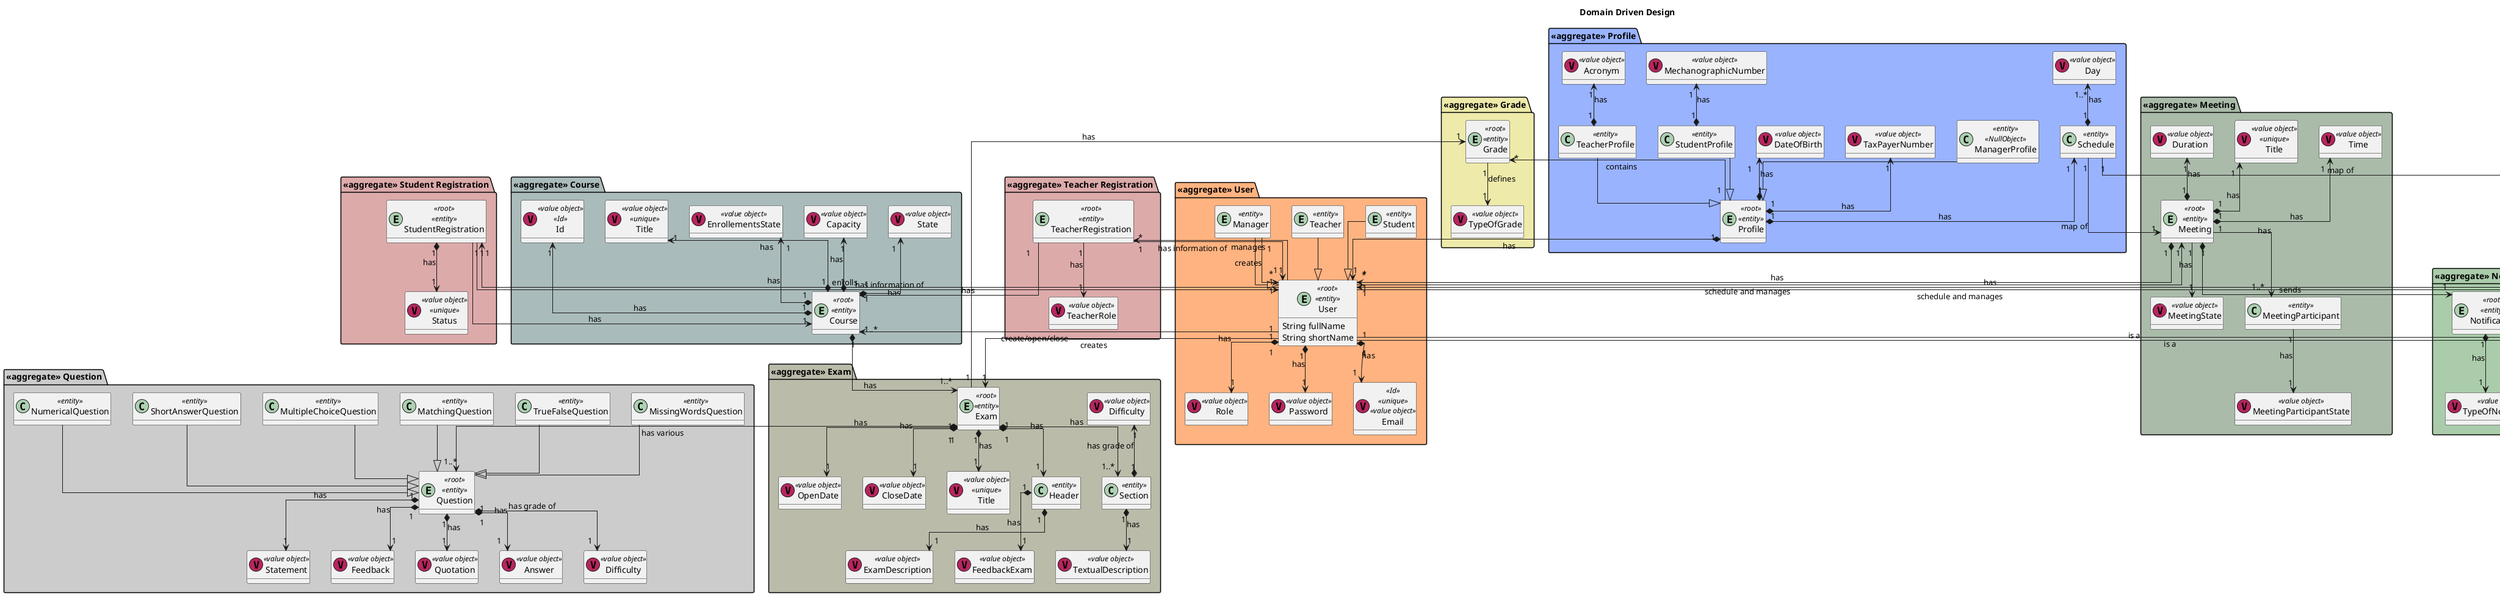 @startuml

hide methods

skinparam packageStyle rectangle
skinparam linetype ortho

top to bottom direction

title Domain Driven Design

package "<<aggregate>> User" <<Folder>> #ffb380 {

   entity User <<root>> <<entity>>{
        String fullName
        String shortName
    }

    class Role <<(V,#B8255F) value object>> {}
    class Password <<(V,#B8255F) value object>> {}
    class Email <<Id>> <<unique>> <<(V,#B8255F) value object>>  {}
    entity Student <<entity>>{}
    entity Teacher <<entity>>{}
    entity Manager <<entity>>{}

    User "1" *--> "1" Email : has
    User "1" *--> "1" Password : has
    User "1" *--> "1" Role : has
    Manager "1" --> "*" User : creates
    Manager --|> User
    Student --|> User
    Teacher --|> User
}

package "<<aggregate>> SharedBoard" <<Folder>> #aabbcc {
   entity SharedBoard <<root>> <<entity>>{}
   entity BoardConfig <<entity>>{}

    entity Owner <<entity>>{}
    entity Participant <<entity>>{}
    class "Title" as SharedBoardTitle <<(V,#B8255F) value object>> <<unique>> {}
    class Row <<entity>> {}
    class Column <<entity>> {}
    class Cell <<entity>> {}
    entity Post <<entity>>{}
    class PostDescription as "Description" <<(V,#B8255F) value object>> {}
    class Permission <<(V,#B8255F) value object>> {}
    class TypeOfPost <<(V,#B8255F) value object>> {}
    entity AuditLog <<entity>>{}
    class View <<entity>> {}
    class CellState <<(V,#B8255F) value object>> {}
    class Change <<(V,#B8255F) value object>> {}
    class SharedBoardState <<(V,#B8255F) value object>> {}
    class View {
           File file
    }

    User "1" --> "1" Owner : is a
    User "1" --> "1" Participant : is a
    Owner "1" --> "1" SharedBoardState : changes
    SharedBoard "1" *--> "1" Owner : has
    SharedBoard "1" *--> "1" Participant : has
    SharedBoard "1" *--> "1" BoardConfig : has
    BoardConfig "1" *--> "*" Row : has max
    BoardConfig "1" *--> "*" Column : has max
    SharedBoard "1" *--> "*" Cell : has
    Row "1" o--> "1" Cell : part of
    Column "1" o--> "1" Cell : part of
    Row "1" *--> "1" SharedBoardTitle : has
    Column "1" *--> "1" SharedBoardTitle : has
    SharedBoard "1" *--> "1" SharedBoardState : has
    SharedBoard "1" *--> "1" SharedBoardTitle : has
    Participant "1" *--> "*" Post : makes
    Owner "1" *--> "*" Post : makes
    Post "1" *--> "1" PostDescription : has
    Post "1" *--> "1" TypeOfPost : has
    Cell "1" *--> "1" Post : has
    Cell "1" *--> "1" CellState : has
    Participant "1" *--> "1" Permission : has
    Owner "1" *--> "1" Permission : has
    SharedBoard "1" *--> "1" AuditLog : has
    AuditLog "1" -l-> "1..*" Change : has
    SharedBoard "1" *--> "1" View : has
    Owner "1" -r-> "1" Post : changes
    Participant "1" --> "1" Post : changes

}

package "<<aggregate>> Profile" <<Folder>> #99b3ff {
   entity Profile <<root>> <<entity>>{}

    class TeacherProfile <<entity>> {}
    class StudentProfile <<entity>> {}
    class ManagerProfile <<entity>> <<NullObject>> {}
    class TaxPayerNumber <<(V,#B8255F) value object>> {}
    class DateOfBirth <<(V,#B8255F) value object>> {}
    class MechanographicNumber <<(V,#B8255F) value object>> {}
    class Acronym <<(V,#B8255F) value object>> {}
    class Schedule <<entity>> {}
    class "Day" as ProfileDay <<(V,#B8255F) value object>> {}

    TeacherProfile --|> Profile
    StudentProfile --|> Profile
    ManagerProfile --|> Profile
    TaxPayerNumber "1" <--* "1" Profile : has
    DateOfBirth "1" <--* "1" Profile : has
    MechanographicNumber "1" <--* "1" StudentProfile : has
    Acronym "1" <--* "1" TeacherProfile : has
    Schedule "1" <--* "1" Profile : has
    ProfileDay "1..*" <--* "1" Schedule : has
}
Profile "1" *--> "1" User : has


package "<<aggregate>> Student Registration" <<Folder>> #ddaaaa {
    entity StudentRegistration <<root>> <<entity>>{
        }
     class "Status" as RegiStatusStudent <<(V,#B8255F) value object>> <<unique>> {}

    StudentRegistration "1" <-- "1" User : enrolls
    StudentRegistration "1" --> "1" User : has information of
    StudentRegistration "1" *--> "1" RegiStatusStudent : has

}

package "<<aggregate>> Teacher Registration" <<Folder>> #ddaaaa {
    entity TeacherRegistration <<root>> <<entity>>{
        }
    class TeacherRole <<(V,#B8255F) value object>> {}


    User "1" --> "*" TeacherRegistration : manages
    TeacherRegistration "1" --> "1" TeacherRole : has
    TeacherRegistration "1" --> "1" User : has information of


}

package "<<aggregate>> Course" <<Folder>> #aabbbb {
   entity Course <<root>> <<entity>>{
    }
    class "Title" as CourseTitle <<(V,#B8255F) value object>> <<unique>> {}
    class Id <<(V,#B8255F) value object>> <<Id>> {}
    class CourseState as "State" <<(V,#B8255F) value object>> {}
    class Capacity <<(V,#B8255F) value object>> {}
    class EnrollementsState <<(V,#B8255F) value object>> {}

    CourseTitle "1" <--* "1" Course : has
    Id "1" <--* "1" Course : has
    CourseState "1" <--* "1" Course : has
    Capacity "1" <--* "1" Course : has
    EnrollementsState "1" <--* "1" Course : has
    StudentRegistration "1" --> "1" Course : has
    TeacherRegistration "1" --> "1" Course : has
}

package "<<aggregate>> Meeting" <<Folder>> #aabbaa {
   entity Meeting <<root>> <<entity>>{
    }

    class "Title" as MeetingTitle <<(V,#B8255F) value object>> <<unique>> {}
    class Duration <<(V,#B8255F) value object>> {}
    class Time <<(V,#B8255F) value object>> {}
    class MeetingState <<(V,#B8255F) value object>> {}
    class MeetingParticipant <<entity>> {}
    class MeetingParticipantState <<(V,#B8255F) value object>> {}

    Schedule "1" --> "1" Meeting : map of
    MeetingTitle "1" <--* "1" Meeting : has
    Duration "1" <--* "1" Meeting : has
    Time "1" <--* "1" Meeting : has
    Meeting "1" *--> "*" User : has
    Meeting "1" <-- "1" User : schedule and manages
    Meeting "1" --> "1" MeetingState : has
    Meeting "1" --> "1..*" MeetingParticipant : has
    MeetingParticipant "1" --> "1" MeetingParticipantState : has
}

package "<<aggregate>> Notification" <<Folder>> #aaccaa{
    entity Notification <<root>> <<entity>>{}
    class TypeOfNotification <<(V,#B8255F) value object>> {}

    Notification "1" *--> "1" TypeOfNotification : has
    Post "1" *-u-> "1" Notification : sends
    Meeting "1" *--> "1" Notification : sends
}

package "<<aggregate>> Classe" <<Folder>> #aacbca {
   entity Classe <<root>> <<entity>>{
    }

    class "Title" as ClasseTitle <<(V,#B8255F) value object>> <<unique>> {}
    class Duration <<(V,#B8255F) value object>> {}
    class ClassTime <<(V,#B8255F) value object>> {}
    class ClasseParticipant <<entity>> {}
    class Class_Day <<(V,#B8255F) value object>> {}

    Schedule "1" --> "1" Classe : map of
    ClasseTitle "1" <--* "1" Classe : has
    Duration "1" <--* "1" Classe : has
    ClassTime "1" <--* "1" Classe : has
    Classe "1" *--> "*" User : has
    Classe "1" <-- "1" User : schedule and manages
    Classe "1" *--> "1" Notification : sends
    Classe "1" --> "*" ClasseParticipant : has
    Classe "1" --> "1" Class_Day : has
}

package "<<aggregate>> Exam" <<Folder>> #bbbbaa {
   entity Exam <<root>> <<entity>>{
    }
    class "Title" as ExamTitle <<(V,#B8255F) value object>> <<unique>> {}
    class Section <<entity>> {}
    class Header <<entity>> {}
    class TextualDescription <<(V,#B8255F) value object>> {}
    class OpenDate <<(V,#B8255F) value object>> {}
    class CloseDate <<(V,#B8255F) value object>> {}
    class ExamDescription <<(V,#B8255F) value object>> {}
    class FeedbackExam <<(V,#B8255F) value object>> {}
    class Difficulty <<(V,#B8255F) value object>> {}

    Header "1" *--> "1" ExamDescription : has
    Header "1" *--> "1" FeedbackExam :has
    Exam "1" *--> "1" OpenDate : has
    Exam "1" *--> "1" CloseDate : has
    Exam "1" *--> "1" ExamTitle : has

    Section "1" *--> "1" TextualDescription : has
    Section "1" *-u-> "1" Difficulty : has grade of

    Exam "1" *--> "1..*" Section : has
    Exam "1" *--> "1" Header :has
    Course "1" *--> "1..*" Exam : has
    User "1" --> "1" Exam : creates
}

package "<<aggregate>> Question" <<Folder>> #cccccc {
    entity Question <<root>> <<entity>> {}
    class Statement <<(V,#B8255F) value object>> {}
    class Feedback <<(V,#B8255F) value object>> {}
    class Quotation <<(V,#B8255F) value object>> {}
    class Answer <<(V,#B8255F) value object>>
    class Difficulty <<(V,#B8255F) value object>> {}
    class MatchingQuestion <<entity>> {}
    class MultipleChoiceQuestion <<entity>> {}
    class ShortAnswerQuestion <<entity>> {}
    class NumericalQuestion <<entity>> {}
    class MissingWordsQuestion <<entity>> {}
    class TrueFalseQuestion <<entity>> {}


    Exam "1" *--> "1..*" Question : has various
    Question "1" *--> "1" Statement : has
    Question "1" *--> "1" Answer : has
    Question "1" *--> "1" Quotation : has
    Question "1" *--> "1" Feedback : has
    Question "1" *--> "1" Difficulty : has grade of
    MatchingQuestion --|> Question
    MultipleChoiceQuestion --|> Question
    ShortAnswerQuestion --|> Question
    NumericalQuestion --|> Question
    MissingWordsQuestion --|> Question
    TrueFalseQuestion --|> Question

}

package "<<aggregate>> Grade" <<Folder>> #eeeaaa {
    entity Grade <<root>> <<entity>> {}
    class TypeOfGrade <<(V,#B8255F) value object>> {}

    Grade "1" --> "1" TypeOfGrade : defines
    Exam "1" --> "1" Grade : has
    Profile "1" -u-> "*" Grade : contains

}

    User "1" -> "1..*" Course : create/open/close

@enduml